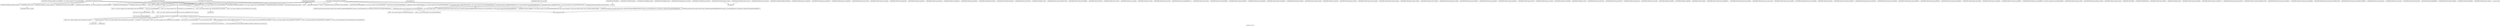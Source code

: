 digraph "Call graph: fix_wall.ll" {
	label="Call graph: fix_wall.ll";

	Node0x5625e595b5c0 [shape=record,label="{_ZN9LAMMPS_NS3Fix20get_griddata_by_nameEiRKNSt7__cxx1112basic_stringIcSt11char_traitsIcESaIcEEERi}"];
	Node0x5625e59e6500 [shape=record,label="{_ZN9LAMMPS_NS7FixWallC2EPNS_6LAMMPSEiPPc}"];
	Node0x5625e59e6500 -> Node0x5625e5918e60;
	Node0x5625e59e6500 -> Node0x5625e595ba10;
	Node0x5625e59e6500 -> Node0x5625e594a9c0;
	Node0x5625e59e6500 -> Node0x5625e58ceb70;
	Node0x5625e59e6500 -> Node0x5625e58adfd0;
	Node0x5625e59e6500 -> Node0x5625e5934ac0;
	Node0x5625e59e6500 -> Node0x5625e5982790;
	Node0x5625e59e6500 -> Node0x5625e592a4c0;
	Node0x5625e59e6500 -> Node0x5625e58acb30;
	Node0x5625e59e6500 -> Node0x5625e59e6540;
	Node0x5625e59e6500 -> Node0x5625e58ae1d0;
	Node0x5625e59e6500 -> Node0x5625e58ac500;
	Node0x5625e59e6500 -> Node0x5625e58ac580;
	Node0x5625e59e6500 -> Node0x5625e58ad0c0;
	Node0x5625e59e6500 -> Node0x5625e58ac8b0;
	Node0x5625e58d1810 [shape=record,label="{_ZN9LAMMPS_NS8Variable4findEPKc}"];
	Node0x5625e59f50f0 [shape=record,label="{_ZN9LAMMPS_NS5Error3allERKNSt7__cxx1112basic_stringIcSt11char_traitsIcESaIcEEEiS8_}"];
	Node0x5625e59f5170 [shape=record,label="{_ZN9LAMMPS_NS8Variable10equalstyleEi}"];
	Node0x5625e59f51f0 [shape=record,label="{__dynamic_cast}"];
	Node0x5625e59f5300 [shape=record,label="{_ZN9LAMMPS_NS7FixWall5setupEi}"];
	Node0x5625e59f5300 -> Node0x5625e595ba10;
	Node0x5625e59f5300 -> Node0x5625e594a9c0;
	Node0x5625e59f5300 -> Node0x5625e58d3be0;
	Node0x5625e59f5300 -> Node0x5625e59f51f0;
	Node0x5625e59f5300 -> Node0x5625e5934ac0;
	Node0x5625e59f5300 -> Node0x5625e5982790;
	Node0x5625e59f5300 -> Node0x5625e58adfd0;
	Node0x5625e59f5300 -> Node0x5625e59f5460;
	Node0x5625e5918e60 [shape=record,label="{_ZN9LAMMPS_NS3FixC2EPNS_6LAMMPSEiPPc}"];
	Node0x5625e5934ac0 [shape=record,label="{_ZN9LAMMPS_NS5utils8strmatchERKNSt7__cxx1112basic_stringIcSt11char_traitsIcESaIcEEES8_}"];
	Node0x5625e595ba10 [shape=record,label="{_ZNSaIcEC1Ev}"];
	Node0x5625e594a9c0 [shape=record,label="{_ZNSt7__cxx1112basic_stringIcSt11char_traitsIcESaIcEEC2IS3_EEPKcRKS3_}"];
	Node0x5625e594a9c0 -> Node0x5625e59e6930;
	Node0x5625e594a9c0 -> Node0x5625e59e6690;
	Node0x5625e594a9c0 -> Node0x5625e5949990;
	Node0x5625e594a9c0 -> Node0x5625e58e39d0;
	Node0x5625e594a9c0 -> Node0x5625e595b980;
	Node0x5625e59fabc0 [shape=record,label="{__gxx_personality_v0}"];
	Node0x5625e58fc500 [shape=record,label="{_ZN9LAMMPS_NS3Fix11pre_reverseEii}"];
	Node0x5625e5982790 [shape=record,label="{_ZNSt7__cxx1112basic_stringIcSt11char_traitsIcESaIcEED1Ev}"];
	Node0x5625e58adfd0 [shape=record,label="{_ZNSaIcED1Ev}"];
	Node0x5625e58ac500 [shape=record,label="{strcmp}"];
	Node0x5625e58acb30 [shape=record,label="{_ZN9LAMMPS_NS5Error3allIJRPcEEEvRKNSt7__cxx1112basic_stringIcSt11char_traitsIcESaIcEEEiSB_DpOT_}"];
	Node0x5625e58acb30 -> Node0x5625e59fad00;
	Node0x5625e58acb30 -> Node0x5625e586c2d0;
	Node0x5625e58acb30 -> Node0x5625e58ad500;
	Node0x5625e58ac8b0 [shape=record,label="{_ZN9LAMMPS_NS5Error3allIJRPKcRPcEEEvRKNSt7__cxx1112basic_stringIcSt11char_traitsIcESaIcEEEiSE_DpOT_}"];
	Node0x5625e58ac8b0 -> Node0x5625e59fad00;
	Node0x5625e58ac8b0 -> Node0x5625e58ad020;
	Node0x5625e58ac8b0 -> Node0x5625e58ad500;
	Node0x5625e58ad0c0 [shape=record,label="{_ZN9LAMMPS_NS5utils6strdupERKNSt7__cxx1112basic_stringIcSt11char_traitsIcESaIcEEE}"];
	Node0x5625e58ac580 [shape=record,label="{_ZN9LAMMPS_NS5utils7numericEPKciS2_bPNS_6LAMMPSE}"];
	Node0x5625e58ae1d0 [shape=record,label="{_ZN9LAMMPS_NS5utils7logicalEPKciS2_bPNS_6LAMMPSE}"];
	Node0x5625e59e6540 [shape=record,label="{_ZN9LAMMPS_NS5Error3allIJRPcRPKcEEEvRKNSt7__cxx1112basic_stringIcSt11char_traitsIcESaIcEEEiSE_DpOT_}"];
	Node0x5625e59e6540 -> Node0x5625e59fad00;
	Node0x5625e59e6540 -> Node0x5625e58ad5f0;
	Node0x5625e59e6540 -> Node0x5625e58ad500;
	Node0x5625e592a4c0 [shape=record,label="{_ZN9LAMMPS_NS5Error3allIJRPKcEEEvRKNSt7__cxx1112basic_stringIcSt11char_traitsIcESaIcEEEiSC_DpOT_}"];
	Node0x5625e592a4c0 -> Node0x5625e59fad00;
	Node0x5625e592a4c0 -> Node0x5625e58ad260;
	Node0x5625e592a4c0 -> Node0x5625e58ad500;
	Node0x5625e58ceb70 [shape=record,label="{_ZN9LAMMPS_NS3FixD2Ev}"];
	Node0x5625e58ad3e0 [shape=record,label="{_ZN9LAMMPS_NS7FixWallD2Ev}"];
	Node0x5625e58ad3e0 -> Node0x5625e5906f90;
	Node0x5625e58ad3e0 -> Node0x5625e58ceb70;
	Node0x5625e5906f90 [shape=record,label="{_ZdaPv}"];
	Node0x5625e58d55b0 [shape=record,label="{_ZN9LAMMPS_NS7FixWallD0Ev}"];
	Node0x5625e58d55b0 -> Node0x5625e58c7ac0;
	Node0x5625e58c7ac0 [shape=record,label="{llvm.trap}"];
	Node0x5625e58ecab0 [shape=record,label="{_ZN9LAMMPS_NS7FixWall7setmaskEv}"];
	Node0x5625e58d3b30 [shape=record,label="{_ZN9LAMMPS_NS7FixWall4initEv}"];
	Node0x5625e58d3b30 -> Node0x5625e58d1810;
	Node0x5625e58d3b30 -> Node0x5625e595ba10;
	Node0x5625e58d3b30 -> Node0x5625e594a9c0;
	Node0x5625e58d3b30 -> Node0x5625e58adfd0;
	Node0x5625e58d3b30 -> Node0x5625e5982790;
	Node0x5625e58d3b30 -> Node0x5625e59f50f0;
	Node0x5625e58d3b30 -> Node0x5625e59f51f0;
	Node0x5625e58d3b30 -> Node0x5625e5934ac0;
	Node0x5625e58d3b30 -> Node0x5625e59f5170;
	Node0x5625e59f5460 [shape=record,label="{_ZN9LAMMPS_NS5Respa13copy_flevel_fEi}"];
	Node0x5625e58d3be0 [shape=record,label="{_ZN9LAMMPS_NS5Respa13copy_f_flevelEi}"];
	Node0x5625e58d6950 [shape=record,label="{_ZN9LAMMPS_NS7FixWall9min_setupEi}"];
	Node0x5625e58d8810 [shape=record,label="{_ZN9LAMMPS_NS7FixWall9pre_forceEi}"];
	Node0x5625e58d9a70 [shape=record,label="{_ZN9LAMMPS_NS7FixWall10post_forceEi}"];
	Node0x5625e58d9a70 -> Node0x5625e58daa40;
	Node0x5625e58d9a70 -> Node0x5625e58dc920;
	Node0x5625e58d9a70 -> Node0x5625e58dd970;
	Node0x5625e58d9a70 -> Node0x5625e58dea90;
	Node0x5625e58d9a70 -> Node0x5625e595ba10;
	Node0x5625e58d9a70 -> Node0x5625e594a9c0;
	Node0x5625e58d9a70 -> Node0x5625e58adfd0;
	Node0x5625e58d9a70 -> Node0x5625e59f50f0;
	Node0x5625e58d9a70 -> Node0x5625e5982790;
	Node0x5625e58daa40 [shape=record,label="{_ZN9LAMMPS_NS3Fix6v_initEi}"];
	Node0x5625e58daa40 -> Node0x5625e58e01b0;
	Node0x5625e58dc920 [shape=record,label="{_ZN9LAMMPS_NS6Modify17clearstep_computeEv}"];
	Node0x5625e58dd970 [shape=record,label="{_ZN9LAMMPS_NS8Variable13compute_equalEi}"];
	Node0x5625e58dea90 [shape=record,label="{_ZN9LAMMPS_NS6Modify15addstep_computeEl}"];
	Node0x5625e58e1f50 [shape=record,label="{_ZN9LAMMPS_NS7FixWall16post_force_respaEiii}"];
	Node0x5625e58e46e0 [shape=record,label="{_ZN9LAMMPS_NS7FixWall14min_post_forceEi}"];
	Node0x5625e58e5cc0 [shape=record,label="{_ZN9LAMMPS_NS7FixWall14compute_scalarEv}"];
	Node0x5625e58e5cc0 -> Node0x5625e58e7030;
	Node0x5625e58e7030 [shape=record,label="{MPI_Allreduce}"];
	Node0x5625e58ea080 [shape=record,label="{_ZN9LAMMPS_NS7FixWall14compute_vectorEi}"];
	Node0x5625e58ea080 -> Node0x5625e58e7030;
	Node0x5625e58ebaa0 [shape=record,label="{_ZN9LAMMPS_NS3Fix16post_constructorEv}"];
	Node0x5625e58edd30 [shape=record,label="{_ZN9LAMMPS_NS3Fix9init_listEiPNS_9NeighListE}"];
	Node0x5625e58ef600 [shape=record,label="{_ZN9LAMMPS_NS3Fix18setup_pre_exchangeEv}"];
	Node0x5625e58f0820 [shape=record,label="{_ZN9LAMMPS_NS3Fix18setup_pre_neighborEv}"];
	Node0x5625e58f21d0 [shape=record,label="{_ZN9LAMMPS_NS3Fix19setup_post_neighborEv}"];
	Node0x5625e58f41b0 [shape=record,label="{_ZN9LAMMPS_NS3Fix15setup_pre_forceEi}"];
	Node0x5625e58f5240 [shape=record,label="{_ZN9LAMMPS_NS3Fix17setup_pre_reverseEii}"];
	Node0x5625e58f6540 [shape=record,label="{_ZN9LAMMPS_NS3Fix17initial_integrateEi}"];
	Node0x5625e58f8140 [shape=record,label="{_ZN9LAMMPS_NS3Fix14post_integrateEv}"];
	Node0x5625e58f8f90 [shape=record,label="{_ZN9LAMMPS_NS3Fix12pre_exchangeEv}"];
	Node0x5625e58f98c0 [shape=record,label="{_ZN9LAMMPS_NS3Fix12pre_neighborEv}"];
	Node0x5625e58fb090 [shape=record,label="{_ZN9LAMMPS_NS3Fix13post_neighborEv}"];
	Node0x5625e59a1720 [shape=record,label="{_ZNKSt7__cxx1112basic_stringIcSt11char_traitsIcESaIcEE7_M_dataEv}"];
	Node0x5625e59a3ac0 [shape=record,label="{__cxa_begin_catch}"];
	Node0x5625e59a4600 [shape=record,label="{_ZNSt7__cxx1112basic_stringIcSt11char_traitsIcESaIcEE10_M_disposeEv}"];
	Node0x5625e59a5410 [shape=record,label="{__cxa_rethrow}"];
	Node0x5625e59a6150 [shape=record,label="{__cxa_end_catch}"];
	Node0x5625e59a7f50 [shape=record,label="{__clang_call_terminate}"];
	Node0x5625e59a7f50 -> Node0x5625e59a3ac0;
	Node0x5625e59a7f50 -> Node0x5625e59b24e0;
	Node0x5625e59b24e0 [shape=record,label="{_ZSt9terminatev}"];
	Node0x5625e59a6f60 [shape=record,label="{_ZNSt7__cxx1112basic_stringIcSt11char_traitsIcESaIcEE13_M_set_lengthEm}"];
	Node0x5625e58fd460 [shape=record,label="{_ZN9LAMMPS_NS3Fix15final_integrateEv}"];
	Node0x5625e58fe7d0 [shape=record,label="{_ZN9LAMMPS_NS3Fix15fused_integrateEi}"];
	Node0x5625e58ff700 [shape=record,label="{_ZN9LAMMPS_NS3Fix11end_of_stepEv}"];
	Node0x5625e5900850 [shape=record,label="{_ZN9LAMMPS_NS3Fix8post_runEv}"];
	Node0x5625e5902130 [shape=record,label="{_ZN9LAMMPS_NS3Fix13write_restartEP8_IO_FILE}"];
	Node0x5625e59034c0 [shape=record,label="{_ZN9LAMMPS_NS3Fix18write_restart_fileEPKc}"];
	Node0x5625e5904770 [shape=record,label="{_ZN9LAMMPS_NS3Fix7restartEPc}"];
	Node0x5625e5905b60 [shape=record,label="{_ZN9LAMMPS_NS3Fix11grow_arraysEi}"];
	Node0x5625e5906cb0 [shape=record,label="{_ZN9LAMMPS_NS3Fix11copy_arraysEiii}"];
	Node0x5625e59085e0 [shape=record,label="{_ZN9LAMMPS_NS3Fix10set_arraysEi}"];
	Node0x5625e590a050 [shape=record,label="{_ZN9LAMMPS_NS3Fix13update_arraysEii}"];
	Node0x5625e590bde0 [shape=record,label="{_ZN9LAMMPS_NS3Fix12set_moleculeEiiiPdS1_S1_}"];
	Node0x5625e590d1e0 [shape=record,label="{_ZN9LAMMPS_NS3Fix11clear_bonusEv}"];
	Node0x5625e590eac0 [shape=record,label="{_ZN9LAMMPS_NS3Fix11pack_borderEiPiPd}"];
	Node0x5625e590fe50 [shape=record,label="{_ZN9LAMMPS_NS3Fix13unpack_borderEiiPd}"];
	Node0x5625e5911f80 [shape=record,label="{_ZN9LAMMPS_NS3Fix13pack_exchangeEiPd}"];
	Node0x5625e5912e40 [shape=record,label="{_ZN9LAMMPS_NS3Fix15unpack_exchangeEiPd}"];
	Node0x5625e5914150 [shape=record,label="{_ZN9LAMMPS_NS3Fix12pack_restartEiPd}"];
	Node0x5625e5914db0 [shape=record,label="{_ZN9LAMMPS_NS3Fix14unpack_restartEii}"];
	Node0x5625e5915c30 [shape=record,label="{_ZN9LAMMPS_NS3Fix12size_restartEi}"];
	Node0x5625e5917e20 [shape=record,label="{_ZN9LAMMPS_NS3Fix15maxsize_restartEv}"];
	Node0x5625e5918650 [shape=record,label="{_ZN9LAMMPS_NS3Fix21setup_pre_force_respaEii}"];
	Node0x5625e5919110 [shape=record,label="{_ZN9LAMMPS_NS3Fix23initial_integrate_respaEiii}"];
	Node0x5625e5919460 [shape=record,label="{_ZN9LAMMPS_NS3Fix20post_integrate_respaEii}"];
	Node0x5625e59c6fb0 [shape=record,label="{_ZN9LAMMPS_NS3Fix15pre_force_respaEiii}"];
	Node0x5625e591ad00 [shape=record,label="{_ZN9LAMMPS_NS3Fix21final_integrate_respaEii}"];
	Node0x5625e591b4d0 [shape=record,label="{_ZN9LAMMPS_NS3Fix16min_pre_exchangeEv}"];
	Node0x5625e591cb70 [shape=record,label="{_ZN9LAMMPS_NS3Fix16min_pre_neighborEv}"];
	Node0x5625e591e6b0 [shape=record,label="{_ZN9LAMMPS_NS3Fix17min_post_neighborEv}"];
	Node0x5625e591cf90 [shape=record,label="{_ZN9LAMMPS_NS3Fix13min_pre_forceEi}"];
	Node0x5625e591f380 [shape=record,label="{_ZN9LAMMPS_NS3Fix15min_pre_reverseEii}"];
	Node0x5625e591fec0 [shape=record,label="{_ZN9LAMMPS_NS3Fix10min_energyEPd}"];
	Node0x5625e59200f0 [shape=record,label="{_ZN9LAMMPS_NS3Fix9min_storeEv}"];
	Node0x5625e5927220 [shape=record,label="{_ZN9LAMMPS_NS3Fix14min_clearstoreEv}"];
	Node0x5625e5928670 [shape=record,label="{_ZN9LAMMPS_NS3Fix13min_pushstoreEv}"];
	Node0x5625e5928de0 [shape=record,label="{_ZN9LAMMPS_NS3Fix12min_popstoreEv}"];
	Node0x5625e592b0f0 [shape=record,label="{_ZN9LAMMPS_NS3Fix13min_reset_refEv}"];
	Node0x5625e592b800 [shape=record,label="{_ZN9LAMMPS_NS3Fix8min_stepEdPd}"];
	Node0x5625e592e730 [shape=record,label="{_ZN9LAMMPS_NS3Fix9max_alphaEPd}"];
	Node0x5625e592f410 [shape=record,label="{_ZN9LAMMPS_NS3Fix7min_dofEv}"];
	Node0x5625e59329e0 [shape=record,label="{_ZN9LAMMPS_NS3Fix17pack_forward_commEiPiPdiS1_}"];
	Node0x5625e59331b0 [shape=record,label="{_ZN9LAMMPS_NS3Fix19unpack_forward_commEiiPd}"];
	Node0x5625e5936960 [shape=record,label="{_ZN9LAMMPS_NS3Fix22pack_reverse_comm_sizeEii}"];
	Node0x5625e5937550 [shape=record,label="{_ZN9LAMMPS_NS3Fix17pack_reverse_commEiiPd}"];
	Node0x5625e593a0b0 [shape=record,label="{_ZN9LAMMPS_NS3Fix19unpack_reverse_commEiPiPd}"];
	Node0x5625e593aca0 [shape=record,label="{_ZN9LAMMPS_NS3Fix10reset_gridEv}"];
	Node0x5625e593d6b0 [shape=record,label="{_ZN9LAMMPS_NS3Fix17pack_forward_gridEiPviPi}"];
	Node0x5625e593e2a0 [shape=record,label="{_ZN9LAMMPS_NS3Fix19unpack_forward_gridEiPviPi}"];
	Node0x5625e594bfa0 [shape=record,label="{_ZN9LAMMPS_NS3Fix17pack_reverse_gridEiPviPi}"];
	Node0x5625e594e720 [shape=record,label="{_ZN9LAMMPS_NS3Fix19unpack_reverse_gridEiPviPi}"];
	Node0x5625e5950530 [shape=record,label="{_ZN9LAMMPS_NS3Fix15pack_remap_gridEiPviPi}"];
	Node0x5625e5951b00 [shape=record,label="{_ZN9LAMMPS_NS3Fix17unpack_remap_gridEiPviPi}"];
	Node0x5625e5952f20 [shape=record,label="{_ZN9LAMMPS_NS3Fix16unpack_read_gridEiPc}"];
	Node0x5625e5955740 [shape=record,label="{_ZN9LAMMPS_NS3Fix15pack_write_gridEiPv}"];
	Node0x5625e5957150 [shape=record,label="{_ZN9LAMMPS_NS3Fix17unpack_write_gridEiPvPi}"];
	Node0x5625e5959200 [shape=record,label="{_ZN9LAMMPS_NS3Fix16get_grid_by_nameERKNSt7__cxx1112basic_stringIcSt11char_traitsIcESaIcEEERi}"];
	Node0x5625e595a0e0 [shape=record,label="{_ZN9LAMMPS_NS3Fix17get_grid_by_indexEi}"];
	Node0x5625e59c8b60 [shape=record,label="{_ZN9LAMMPS_NS3Fix21get_griddata_by_indexEi}"];
	Node0x5625e5962110 [shape=record,label="{_ZN9LAMMPS_NS3Fix13compute_arrayEii}"];
	Node0x5625e5962a80 [shape=record,label="{_ZN9LAMMPS_NS3Fix3dofEi}"];
	Node0x5625e59642d0 [shape=record,label="{_ZN9LAMMPS_NS3Fix6deformEi}"];
	Node0x5625e5964e60 [shape=record,label="{_ZN9LAMMPS_NS3Fix12reset_targetEd}"];
	Node0x5625e5965ce0 [shape=record,label="{_ZN9LAMMPS_NS3Fix8reset_dtEv}"];
	Node0x5625e59676b0 [shape=record,label="{_ZN9LAMMPS_NS3Fix16read_data_headerEPc}"];
	Node0x5625e5968cd0 [shape=record,label="{_ZN9LAMMPS_NS3Fix17read_data_sectionEPciS1_i}"];
	Node0x5625e5969500 [shape=record,label="{_ZN9LAMMPS_NS3Fix20read_data_skip_linesEPc}"];
	Node0x5625e596ac50 [shape=record,label="{_ZN9LAMMPS_NS3Fix17write_data_headerEP8_IO_FILEi}"];
	Node0x5625e597d500 [shape=record,label="{_ZN9LAMMPS_NS3Fix23write_data_section_sizeEiRiS1_}"];
	Node0x5625e597f170 [shape=record,label="{_ZN9LAMMPS_NS3Fix23write_data_section_packEiPPd}"];
	Node0x5625e5981a20 [shape=record,label="{_ZN9LAMMPS_NS3Fix26write_data_section_keywordEiP8_IO_FILE}"];
	Node0x5625e5983630 [shape=record,label="{_ZN9LAMMPS_NS3Fix18write_data_sectionEiP8_IO_FILEiPPdi}"];
	Node0x5625e59849d0 [shape=record,label="{_ZN9LAMMPS_NS3Fix13zero_momentumEv}"];
	Node0x5625e5985730 [shape=record,label="{_ZN9LAMMPS_NS3Fix13zero_rotationEv}"];
	Node0x5625e5986430 [shape=record,label="{_ZN9LAMMPS_NS3Fix15rebuild_specialEv}"];
	Node0x5625e59866c0 [shape=record,label="{_ZN9LAMMPS_NS3Fix5imageERPiRPPd}"];
	Node0x5625e5986ee0 [shape=record,label="{_ZN9LAMMPS_NS3Fix12modify_paramEiPPc}"];
	Node0x5625e5987900 [shape=record,label="{_ZN9LAMMPS_NS3Fix7extractEPKcRi}"];
	Node0x5625e5988980 [shape=record,label="{_ZN9LAMMPS_NS3Fix12memory_usageEv}"];
	Node0x5625e598bad0 [shape=record,label="{__cxa_pure_virtual}"];
	Node0x5625e58e01b0 [shape=record,label="{_ZN9LAMMPS_NS3Fix7v_setupEi}"];
	Node0x5625e59e6930 [shape=record,label="{_ZNSt7__cxx1112basic_stringIcSt11char_traitsIcESaIcEE13_M_local_dataEv}"];
	Node0x5625e59e6690 [shape=record,label="{_ZNSt7__cxx1112basic_stringIcSt11char_traitsIcESaIcEE12_Alloc_hiderC1EPcRKS3_}"];
	Node0x5625e58e39d0 [shape=record,label="{_ZNSt7__cxx1112basic_stringIcSt11char_traitsIcESaIcEE12_M_constructIPKcEEvT_S8_}"];
	Node0x5625e58e39d0 -> Node0x5625e5991c40;
	Node0x5625e5949990 [shape=record,label="{_ZNSt11char_traitsIcE6lengthEPKc}"];
	Node0x5625e5949990 -> Node0x5625e5994220;
	Node0x5625e5949990 -> Node0x5625e5995a00;
	Node0x5625e595b980 [shape=record,label="{_ZNSt7__cxx1112basic_stringIcSt11char_traitsIcESaIcEE12_Alloc_hiderD2Ev}"];
	Node0x5625e595b980 -> Node0x5625e5997260;
	Node0x5625e5991c40 [shape=record,label="{_ZNSt7__cxx1112basic_stringIcSt11char_traitsIcESaIcEE16_M_construct_auxIPKcEEvT_S8_St12__false_type}"];
	Node0x5625e5991c40 -> Node0x5625e5998a70;
	Node0x5625e5998a70 [shape=record,label="{_ZNSt7__cxx1112basic_stringIcSt11char_traitsIcESaIcEE12_M_constructIPKcEEvT_S8_St20forward_iterator_tag}"];
	Node0x5625e5998a70 -> Node0x5625e5999ba0;
	Node0x5625e5998a70 -> Node0x5625e599b600;
	Node0x5625e5998a70 -> Node0x5625e599bd10;
	Node0x5625e5998a70 -> Node0x5625e599ddc0;
	Node0x5625e5998a70 -> Node0x5625e599f6e0;
	Node0x5625e5998a70 -> Node0x5625e59a1170;
	Node0x5625e5998a70 -> Node0x5625e59a1720;
	Node0x5625e5998a70 -> Node0x5625e59a2670;
	Node0x5625e5998a70 -> Node0x5625e59a3ac0;
	Node0x5625e5998a70 -> Node0x5625e59a4600;
	Node0x5625e5998a70 -> Node0x5625e59a5410;
	Node0x5625e5998a70 -> Node0x5625e59a6150;
	Node0x5625e5998a70 -> Node0x5625e59a6f60;
	Node0x5625e5998a70 -> Node0x5625e59a7f50;
	Node0x5625e5999ba0 [shape=record,label="{_ZN9__gnu_cxx17__is_null_pointerIKcEEbPT_}"];
	Node0x5625e599b600 [shape=record,label="{_ZSt19__throw_logic_errorPKc}"];
	Node0x5625e599bd10 [shape=record,label="{_ZSt8distanceIPKcENSt15iterator_traitsIT_E15difference_typeES3_S3_}"];
	Node0x5625e599bd10 -> Node0x5625e59a8dd0;
	Node0x5625e599bd10 -> Node0x5625e59aa720;
	Node0x5625e599f6e0 [shape=record,label="{_ZNSt7__cxx1112basic_stringIcSt11char_traitsIcESaIcEE7_M_dataEPc}"];
	Node0x5625e599ddc0 [shape=record,label="{_ZNSt7__cxx1112basic_stringIcSt11char_traitsIcESaIcEE9_M_createERmm}"];
	Node0x5625e59a1170 [shape=record,label="{_ZNSt7__cxx1112basic_stringIcSt11char_traitsIcESaIcEE11_M_capacityEm}"];
	Node0x5625e59a2670 [shape=record,label="{_ZNSt7__cxx1112basic_stringIcSt11char_traitsIcESaIcEE13_S_copy_charsEPcPKcS7_}"];
	Node0x5625e59aa720 [shape=record,label="{_ZSt10__distanceIPKcENSt15iterator_traitsIT_E15difference_typeES3_S3_St26random_access_iterator_tag}"];
	Node0x5625e59a8dd0 [shape=record,label="{_ZSt19__iterator_categoryIPKcENSt15iterator_traitsIT_E17iterator_categoryERKS3_}"];
	Node0x5625e5994220 [shape=record,label="{_ZN9__gnu_cxx11char_traitsIcE6lengthEPKc}"];
	Node0x5625e5994220 -> Node0x5625e59b4390;
	Node0x5625e5995a00 [shape=record,label="{strlen}"];
	Node0x5625e59b4390 [shape=record,label="{_ZN9__gnu_cxx11char_traitsIcE2eqERKcS3_}"];
	Node0x5625e5997260 [shape=record,label="{_ZNSaIcED2Ev}"];
	Node0x5625e58ad500 [shape=record,label="{_ZN9LAMMPS_NS5Error4_allERKNSt7__cxx1112basic_stringIcSt11char_traitsIcESaIcEEEiN3fmt6v9_lmp17basic_string_viewIcEENSA_17basic_format_argsINSA_20basic_format_contextINSA_8appenderEcEEEE}"];
	Node0x5625e59fad00 [shape=record,label="{_ZN3fmt6v9_lmp17basic_string_viewIcEC2ISt11char_traitsIcESaIcEEERKNSt7__cxx1112basic_stringIcT_T0_EE}"];
	Node0x5625e59fad00 -> Node0x5625e59b8150;
	Node0x5625e59fad00 -> Node0x5625e59b9a50;
	Node0x5625e586c2d0 [shape=record,label="{_ZN3fmt6v9_lmp16make_format_argsINS0_20basic_format_contextINS0_8appenderEcEEJRPcEEENS0_16format_arg_storeIT_JDpNSt9remove_cvINSt16remove_referenceIT0_E4typeEE4typeEEEEDpOSB_}"];
	Node0x5625e586c2d0 -> Node0x5625e59bc940;
	Node0x5625e59b8150 [shape=record,label="{_ZNKSt7__cxx1112basic_stringIcSt11char_traitsIcESaIcEE4dataEv}"];
	Node0x5625e59b9a50 [shape=record,label="{_ZNKSt7__cxx1112basic_stringIcSt11char_traitsIcESaIcEE4sizeEv}"];
	Node0x5625e59bc940 [shape=record,label="{llvm.memcpy.p0.p0.i64}"];
	Node0x5625e58ad020 [shape=record,label="{_ZN3fmt6v9_lmp16make_format_argsINS0_20basic_format_contextINS0_8appenderEcEEJRPKcRPcEEENS0_16format_arg_storeIT_JDpNSt9remove_cvINSt16remove_referenceIT0_E4typeEE4typeEEEEDpOSE_}"];
	Node0x5625e58ad020 -> Node0x5625e59bc940;
	Node0x5625e58ad5f0 [shape=record,label="{_ZN3fmt6v9_lmp16make_format_argsINS0_20basic_format_contextINS0_8appenderEcEEJRPcRPKcEEENS0_16format_arg_storeIT_JDpNSt9remove_cvINSt16remove_referenceIT0_E4typeEE4typeEEEEDpOSE_}"];
	Node0x5625e58ad5f0 -> Node0x5625e59bc940;
	Node0x5625e58ad260 [shape=record,label="{_ZN3fmt6v9_lmp16make_format_argsINS0_20basic_format_contextINS0_8appenderEcEEJRPKcEEENS0_16format_arg_storeIT_JDpNSt9remove_cvINSt16remove_referenceIT0_E4typeEE4typeEEEEDpOSC_}"];
	Node0x5625e58ad260 -> Node0x5625e59bc940;
}
